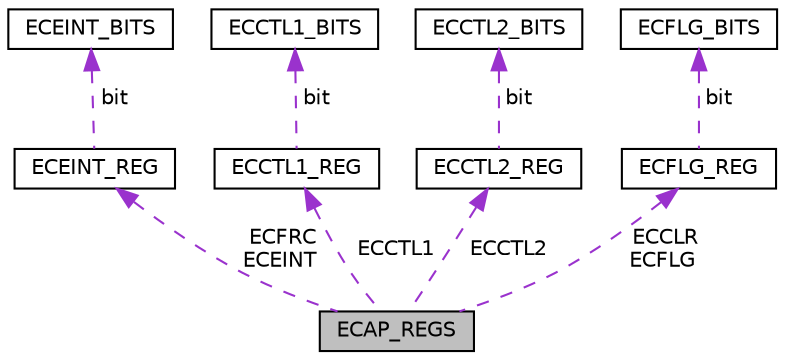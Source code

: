 digraph "ECAP_REGS"
{
  edge [fontname="Helvetica",fontsize="10",labelfontname="Helvetica",labelfontsize="10"];
  node [fontname="Helvetica",fontsize="10",shape=record];
  Node1 [label="ECAP_REGS",height=0.2,width=0.4,color="black", fillcolor="grey75", style="filled", fontcolor="black"];
  Node2 -> Node1 [dir="back",color="darkorchid3",fontsize="10",style="dashed",label=" ECFRC\nECEINT" ,fontname="Helvetica"];
  Node2 [label="ECEINT_REG",height=0.2,width=0.4,color="black", fillcolor="white", style="filled",URL="$union_e_c_e_i_n_t___r_e_g.html"];
  Node3 -> Node2 [dir="back",color="darkorchid3",fontsize="10",style="dashed",label=" bit" ,fontname="Helvetica"];
  Node3 [label="ECEINT_BITS",height=0.2,width=0.4,color="black", fillcolor="white", style="filled",URL="$struct_e_c_e_i_n_t___b_i_t_s.html"];
  Node4 -> Node1 [dir="back",color="darkorchid3",fontsize="10",style="dashed",label=" ECCTL1" ,fontname="Helvetica"];
  Node4 [label="ECCTL1_REG",height=0.2,width=0.4,color="black", fillcolor="white", style="filled",URL="$union_e_c_c_t_l1___r_e_g.html"];
  Node5 -> Node4 [dir="back",color="darkorchid3",fontsize="10",style="dashed",label=" bit" ,fontname="Helvetica"];
  Node5 [label="ECCTL1_BITS",height=0.2,width=0.4,color="black", fillcolor="white", style="filled",URL="$struct_e_c_c_t_l1___b_i_t_s.html"];
  Node6 -> Node1 [dir="back",color="darkorchid3",fontsize="10",style="dashed",label=" ECCTL2" ,fontname="Helvetica"];
  Node6 [label="ECCTL2_REG",height=0.2,width=0.4,color="black", fillcolor="white", style="filled",URL="$union_e_c_c_t_l2___r_e_g.html"];
  Node7 -> Node6 [dir="back",color="darkorchid3",fontsize="10",style="dashed",label=" bit" ,fontname="Helvetica"];
  Node7 [label="ECCTL2_BITS",height=0.2,width=0.4,color="black", fillcolor="white", style="filled",URL="$struct_e_c_c_t_l2___b_i_t_s.html"];
  Node8 -> Node1 [dir="back",color="darkorchid3",fontsize="10",style="dashed",label=" ECCLR\nECFLG" ,fontname="Helvetica"];
  Node8 [label="ECFLG_REG",height=0.2,width=0.4,color="black", fillcolor="white", style="filled",URL="$union_e_c_f_l_g___r_e_g.html"];
  Node9 -> Node8 [dir="back",color="darkorchid3",fontsize="10",style="dashed",label=" bit" ,fontname="Helvetica"];
  Node9 [label="ECFLG_BITS",height=0.2,width=0.4,color="black", fillcolor="white", style="filled",URL="$struct_e_c_f_l_g___b_i_t_s.html"];
}
